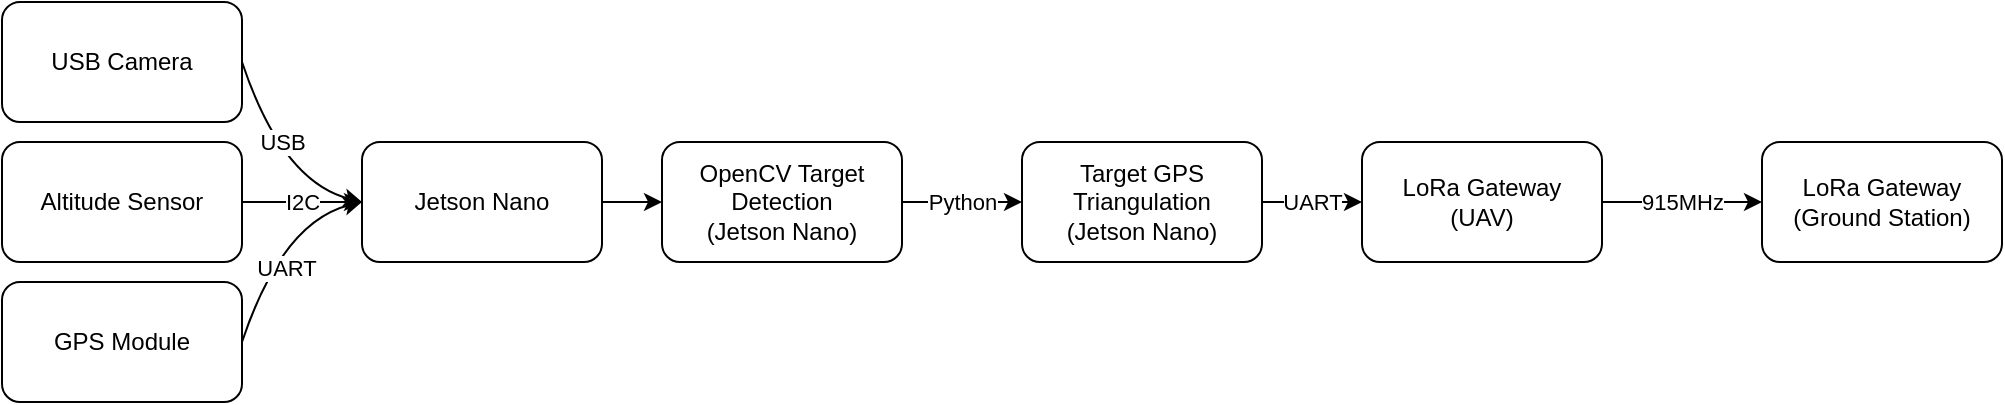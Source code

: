 <mxfile version="17.1.3" type="device"><diagram id="qKV8eE10MCB6qCEwUGKO" name="Page-1"><mxGraphModel dx="1038" dy="578" grid="1" gridSize="10" guides="1" tooltips="1" connect="1" arrows="1" fold="1" page="1" pageScale="1" pageWidth="827" pageHeight="1169" math="0" shadow="0"><root><mxCell id="0"/><mxCell id="1" parent="0"/><mxCell id="TjpJkfCJEZn0Xx5BOTYA-1" value="USB Camera" style="rounded=1;whiteSpace=wrap;html=1;" vertex="1" parent="1"><mxGeometry x="140" y="180" width="120" height="60" as="geometry"/></mxCell><mxCell id="TjpJkfCJEZn0Xx5BOTYA-6" value="I2C" style="edgeStyle=orthogonalEdgeStyle;rounded=0;orthogonalLoop=1;jettySize=auto;html=1;exitX=1;exitY=0.5;exitDx=0;exitDy=0;entryX=0;entryY=0.5;entryDx=0;entryDy=0;" edge="1" parent="1" source="TjpJkfCJEZn0Xx5BOTYA-2" target="TjpJkfCJEZn0Xx5BOTYA-4"><mxGeometry relative="1" as="geometry"><mxPoint x="300" y="280" as="targetPoint"/></mxGeometry></mxCell><mxCell id="TjpJkfCJEZn0Xx5BOTYA-2" value="Altitude Sensor" style="rounded=1;whiteSpace=wrap;html=1;" vertex="1" parent="1"><mxGeometry x="140" y="250" width="120" height="60" as="geometry"/></mxCell><mxCell id="TjpJkfCJEZn0Xx5BOTYA-3" value="GPS Module" style="rounded=1;whiteSpace=wrap;html=1;" vertex="1" parent="1"><mxGeometry x="140" y="320" width="120" height="60" as="geometry"/></mxCell><mxCell id="TjpJkfCJEZn0Xx5BOTYA-9" style="edgeStyle=orthogonalEdgeStyle;rounded=0;orthogonalLoop=1;jettySize=auto;html=1;exitX=1;exitY=0.5;exitDx=0;exitDy=0;entryX=0;entryY=0.5;entryDx=0;entryDy=0;" edge="1" parent="1" source="TjpJkfCJEZn0Xx5BOTYA-4" target="TjpJkfCJEZn0Xx5BOTYA-8"><mxGeometry relative="1" as="geometry"/></mxCell><mxCell id="TjpJkfCJEZn0Xx5BOTYA-4" value="Jetson Nano" style="rounded=1;whiteSpace=wrap;html=1;" vertex="1" parent="1"><mxGeometry x="320" y="250" width="120" height="60" as="geometry"/></mxCell><mxCell id="TjpJkfCJEZn0Xx5BOTYA-5" value="USB" style="curved=1;endArrow=classic;html=1;rounded=0;exitX=1;exitY=0.5;exitDx=0;exitDy=0;entryX=0;entryY=0.5;entryDx=0;entryDy=0;" edge="1" parent="1" source="TjpJkfCJEZn0Xx5BOTYA-1" target="TjpJkfCJEZn0Xx5BOTYA-4"><mxGeometry x="-0.152" y="6" width="50" height="50" relative="1" as="geometry"><mxPoint x="420" y="330" as="sourcePoint"/><mxPoint x="470" y="280" as="targetPoint"/><Array as="points"><mxPoint x="280" y="270"/></Array><mxPoint as="offset"/></mxGeometry></mxCell><mxCell id="TjpJkfCJEZn0Xx5BOTYA-7" value="" style="curved=1;endArrow=classic;html=1;rounded=0;exitX=1;exitY=0.5;exitDx=0;exitDy=0;entryX=0;entryY=0.5;entryDx=0;entryDy=0;" edge="1" parent="1" source="TjpJkfCJEZn0Xx5BOTYA-3" target="TjpJkfCJEZn0Xx5BOTYA-4"><mxGeometry width="50" height="50" relative="1" as="geometry"><mxPoint x="270" y="220" as="sourcePoint"/><mxPoint x="300" y="290" as="targetPoint"/><Array as="points"><mxPoint x="280" y="290"/></Array></mxGeometry></mxCell><mxCell id="TjpJkfCJEZn0Xx5BOTYA-16" value="UART" style="edgeLabel;html=1;align=center;verticalAlign=middle;resizable=0;points=[];" vertex="1" connectable="0" parent="TjpJkfCJEZn0Xx5BOTYA-7"><mxGeometry x="-0.191" y="-9" relative="1" as="geometry"><mxPoint as="offset"/></mxGeometry></mxCell><mxCell id="TjpJkfCJEZn0Xx5BOTYA-11" value="Python" style="edgeStyle=orthogonalEdgeStyle;rounded=0;orthogonalLoop=1;jettySize=auto;html=1;exitX=1;exitY=0.5;exitDx=0;exitDy=0;entryX=0;entryY=0.5;entryDx=0;entryDy=0;" edge="1" parent="1" source="TjpJkfCJEZn0Xx5BOTYA-8" target="TjpJkfCJEZn0Xx5BOTYA-10"><mxGeometry relative="1" as="geometry"/></mxCell><mxCell id="TjpJkfCJEZn0Xx5BOTYA-8" value="OpenCV Target Detection&lt;br&gt;(Jetson Nano)" style="rounded=1;whiteSpace=wrap;html=1;" vertex="1" parent="1"><mxGeometry x="470" y="250" width="120" height="60" as="geometry"/></mxCell><mxCell id="TjpJkfCJEZn0Xx5BOTYA-13" value="UART" style="edgeStyle=orthogonalEdgeStyle;rounded=0;orthogonalLoop=1;jettySize=auto;html=1;exitX=1;exitY=0.5;exitDx=0;exitDy=0;entryX=0;entryY=0.5;entryDx=0;entryDy=0;" edge="1" parent="1" source="TjpJkfCJEZn0Xx5BOTYA-10" target="TjpJkfCJEZn0Xx5BOTYA-12"><mxGeometry relative="1" as="geometry"/></mxCell><mxCell id="TjpJkfCJEZn0Xx5BOTYA-10" value="Target GPS Triangulation&lt;br&gt;(Jetson Nano)" style="rounded=1;whiteSpace=wrap;html=1;" vertex="1" parent="1"><mxGeometry x="650" y="250" width="120" height="60" as="geometry"/></mxCell><mxCell id="TjpJkfCJEZn0Xx5BOTYA-15" value="915MHz" style="edgeStyle=orthogonalEdgeStyle;rounded=0;orthogonalLoop=1;jettySize=auto;html=1;exitX=1;exitY=0.5;exitDx=0;exitDy=0;entryX=0;entryY=0.5;entryDx=0;entryDy=0;" edge="1" parent="1" source="TjpJkfCJEZn0Xx5BOTYA-12" target="TjpJkfCJEZn0Xx5BOTYA-14"><mxGeometry relative="1" as="geometry"/></mxCell><mxCell id="TjpJkfCJEZn0Xx5BOTYA-12" value="LoRa Gateway&lt;br&gt;(UAV)" style="rounded=1;whiteSpace=wrap;html=1;" vertex="1" parent="1"><mxGeometry x="820" y="250" width="120" height="60" as="geometry"/></mxCell><mxCell id="TjpJkfCJEZn0Xx5BOTYA-14" value="LoRa Gateway&lt;br&gt;(Ground Station)" style="rounded=1;whiteSpace=wrap;html=1;" vertex="1" parent="1"><mxGeometry x="1020" y="250" width="120" height="60" as="geometry"/></mxCell></root></mxGraphModel></diagram></mxfile>